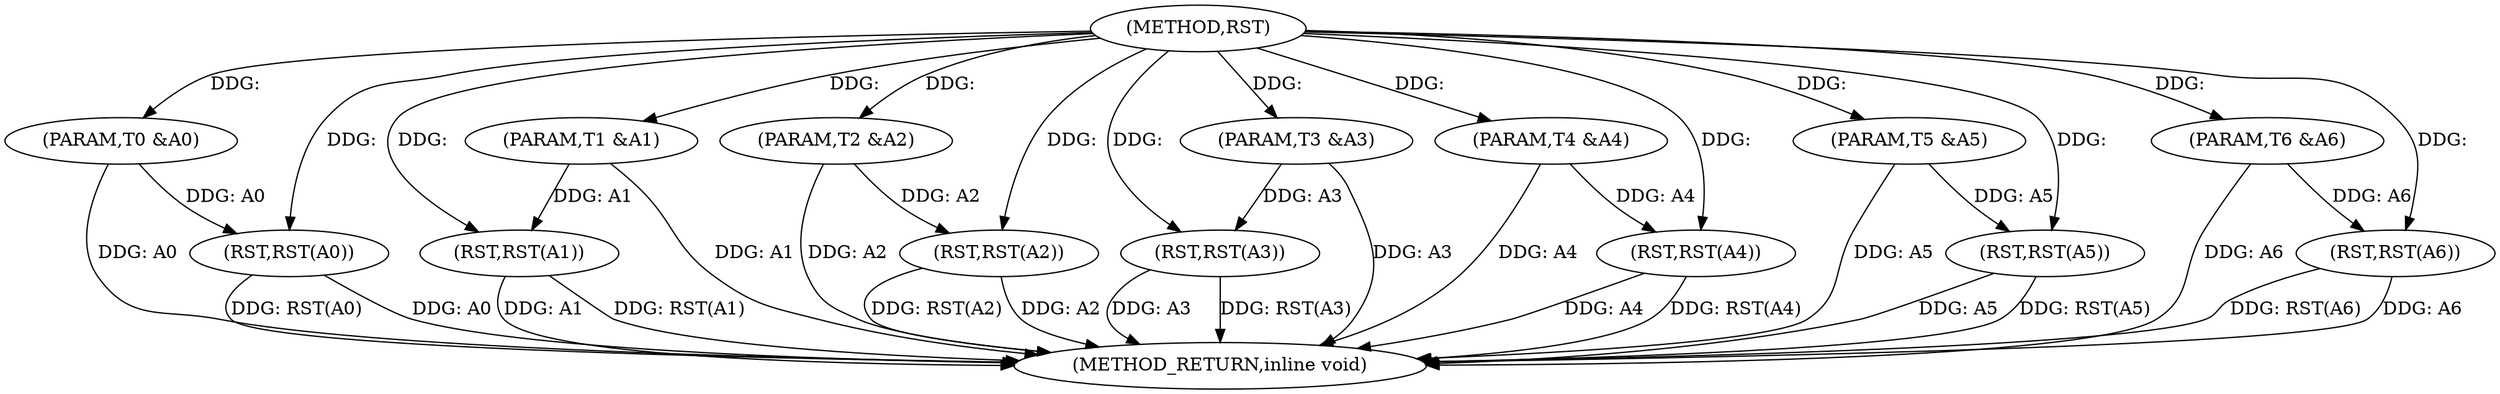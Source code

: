 digraph "RST" {  
"1000953" [label = "(METHOD,RST)" ]
"1000982" [label = "(METHOD_RETURN,inline void)" ]
"1000954" [label = "(PARAM,T0 &A0)" ]
"1000955" [label = "(PARAM,T1 &A1)" ]
"1000956" [label = "(PARAM,T2 &A2)" ]
"1000957" [label = "(PARAM,T3 &A3)" ]
"1000958" [label = "(PARAM,T4 &A4)" ]
"1000959" [label = "(PARAM,T5 &A5)" ]
"1000960" [label = "(PARAM,T6 &A6)" ]
"1000963" [label = "(RST,RST(A0))" ]
"1000966" [label = "(RST,RST(A1))" ]
"1000969" [label = "(RST,RST(A2))" ]
"1000972" [label = "(RST,RST(A3))" ]
"1000975" [label = "(RST,RST(A4))" ]
"1000978" [label = "(RST,RST(A5))" ]
"1000980" [label = "(RST,RST(A6))" ]
  "1000954" -> "1000982"  [ label = "DDG: A0"] 
  "1000955" -> "1000982"  [ label = "DDG: A1"] 
  "1000956" -> "1000982"  [ label = "DDG: A2"] 
  "1000957" -> "1000982"  [ label = "DDG: A3"] 
  "1000958" -> "1000982"  [ label = "DDG: A4"] 
  "1000959" -> "1000982"  [ label = "DDG: A5"] 
  "1000960" -> "1000982"  [ label = "DDG: A6"] 
  "1000963" -> "1000982"  [ label = "DDG: A0"] 
  "1000963" -> "1000982"  [ label = "DDG: RST(A0)"] 
  "1000966" -> "1000982"  [ label = "DDG: A1"] 
  "1000966" -> "1000982"  [ label = "DDG: RST(A1)"] 
  "1000969" -> "1000982"  [ label = "DDG: A2"] 
  "1000969" -> "1000982"  [ label = "DDG: RST(A2)"] 
  "1000972" -> "1000982"  [ label = "DDG: A3"] 
  "1000972" -> "1000982"  [ label = "DDG: RST(A3)"] 
  "1000975" -> "1000982"  [ label = "DDG: A4"] 
  "1000975" -> "1000982"  [ label = "DDG: RST(A4)"] 
  "1000978" -> "1000982"  [ label = "DDG: A5"] 
  "1000978" -> "1000982"  [ label = "DDG: RST(A5)"] 
  "1000980" -> "1000982"  [ label = "DDG: A6"] 
  "1000980" -> "1000982"  [ label = "DDG: RST(A6)"] 
  "1000953" -> "1000954"  [ label = "DDG: "] 
  "1000953" -> "1000955"  [ label = "DDG: "] 
  "1000953" -> "1000956"  [ label = "DDG: "] 
  "1000953" -> "1000957"  [ label = "DDG: "] 
  "1000953" -> "1000958"  [ label = "DDG: "] 
  "1000953" -> "1000959"  [ label = "DDG: "] 
  "1000953" -> "1000960"  [ label = "DDG: "] 
  "1000954" -> "1000963"  [ label = "DDG: A0"] 
  "1000953" -> "1000963"  [ label = "DDG: "] 
  "1000955" -> "1000966"  [ label = "DDG: A1"] 
  "1000953" -> "1000966"  [ label = "DDG: "] 
  "1000956" -> "1000969"  [ label = "DDG: A2"] 
  "1000953" -> "1000969"  [ label = "DDG: "] 
  "1000957" -> "1000972"  [ label = "DDG: A3"] 
  "1000953" -> "1000972"  [ label = "DDG: "] 
  "1000958" -> "1000975"  [ label = "DDG: A4"] 
  "1000953" -> "1000975"  [ label = "DDG: "] 
  "1000959" -> "1000978"  [ label = "DDG: A5"] 
  "1000953" -> "1000978"  [ label = "DDG: "] 
  "1000960" -> "1000980"  [ label = "DDG: A6"] 
  "1000953" -> "1000980"  [ label = "DDG: "] 
}
